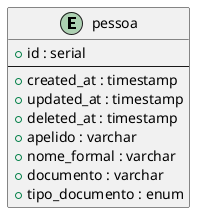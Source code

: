 @startuml
entity pessoa {
  +id : serial
  --
  +created_at : timestamp
  +updated_at : timestamp
  +deleted_at : timestamp
  +apelido : varchar
  +nome_formal : varchar
  +documento : varchar
  +tipo_documento : enum
}

@enduml